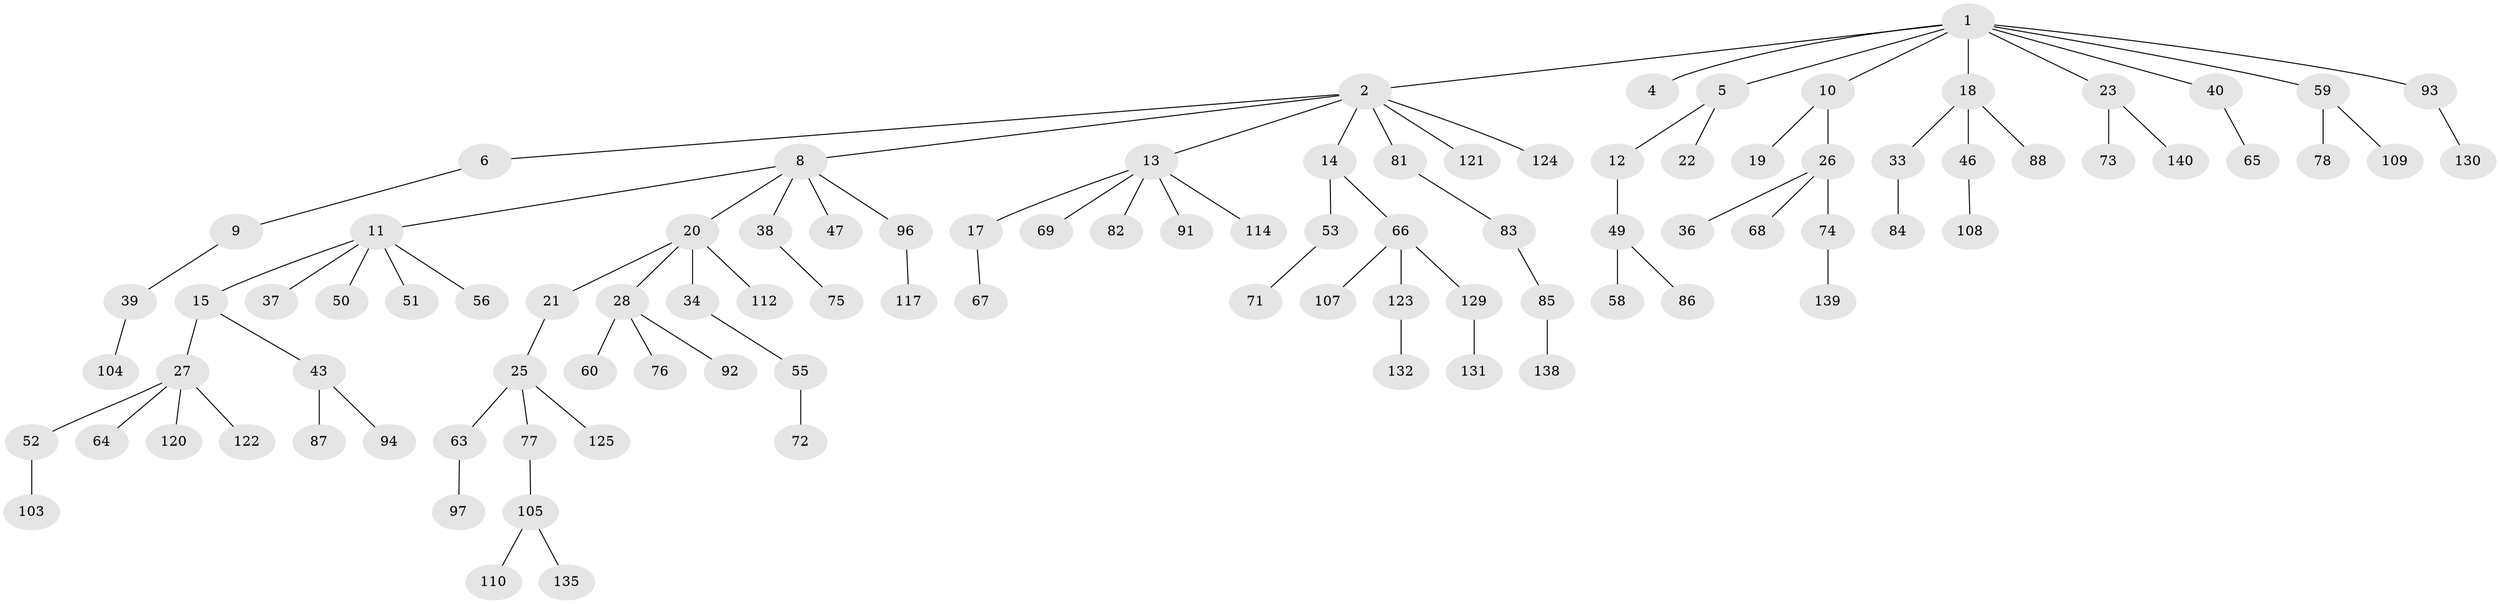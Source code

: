 // original degree distribution, {7: 0.014184397163120567, 6: 0.0070921985815602835, 4: 0.07092198581560284, 2: 0.2695035460992908, 5: 0.0425531914893617, 3: 0.10638297872340426, 1: 0.48936170212765956}
// Generated by graph-tools (version 1.1) at 2025/42/03/06/25 10:42:04]
// undirected, 97 vertices, 96 edges
graph export_dot {
graph [start="1"]
  node [color=gray90,style=filled];
  1 [super="+3"];
  2 [super="+7"];
  4 [super="+29"];
  5 [super="+95"];
  6;
  8 [super="+16"];
  9 [super="+44"];
  10;
  11 [super="+35"];
  12 [super="+32"];
  13 [super="+80"];
  14 [super="+89"];
  15 [super="+24"];
  17;
  18;
  19;
  20 [super="+106"];
  21 [super="+62"];
  22 [super="+141"];
  23 [super="+99"];
  25 [super="+31"];
  26 [super="+42"];
  27 [super="+45"];
  28 [super="+30"];
  33 [super="+41"];
  34 [super="+48"];
  36;
  37 [super="+115"];
  38;
  39 [super="+79"];
  40;
  43 [super="+70"];
  46 [super="+57"];
  47;
  49 [super="+116"];
  50 [super="+90"];
  51;
  52 [super="+54"];
  53 [super="+134"];
  55;
  56;
  58;
  59 [super="+61"];
  60 [super="+111"];
  63;
  64;
  65;
  66 [super="+100"];
  67;
  68;
  69;
  71;
  72 [super="+101"];
  73;
  74;
  75 [super="+102"];
  76 [super="+128"];
  77;
  78;
  81 [super="+133"];
  82 [super="+118"];
  83;
  84;
  85;
  86 [super="+119"];
  87;
  88 [super="+98"];
  91;
  92;
  93 [super="+126"];
  94;
  96 [super="+113"];
  97 [super="+127"];
  103;
  104;
  105 [super="+137"];
  107;
  108;
  109;
  110;
  112;
  114;
  117;
  120;
  121;
  122;
  123;
  124;
  125;
  129;
  130;
  131;
  132 [super="+136"];
  135;
  138;
  139;
  140;
  1 -- 2;
  1 -- 4;
  1 -- 10;
  1 -- 18;
  1 -- 23;
  1 -- 59;
  1 -- 40;
  1 -- 5;
  1 -- 93;
  2 -- 6;
  2 -- 14;
  2 -- 81;
  2 -- 121;
  2 -- 8;
  2 -- 124;
  2 -- 13;
  5 -- 12;
  5 -- 22;
  6 -- 9;
  8 -- 11;
  8 -- 38;
  8 -- 96;
  8 -- 20;
  8 -- 47;
  9 -- 39;
  10 -- 19;
  10 -- 26;
  11 -- 15;
  11 -- 37;
  11 -- 51;
  11 -- 56;
  11 -- 50;
  12 -- 49;
  13 -- 17;
  13 -- 69;
  13 -- 82;
  13 -- 91;
  13 -- 114;
  14 -- 53;
  14 -- 66;
  15 -- 27;
  15 -- 43;
  17 -- 67;
  18 -- 33;
  18 -- 46;
  18 -- 88;
  20 -- 21;
  20 -- 28;
  20 -- 34;
  20 -- 112;
  21 -- 25;
  23 -- 73;
  23 -- 140;
  25 -- 77;
  25 -- 125;
  25 -- 63;
  26 -- 36;
  26 -- 68;
  26 -- 74;
  27 -- 52;
  27 -- 64;
  27 -- 122;
  27 -- 120;
  28 -- 60;
  28 -- 76;
  28 -- 92;
  33 -- 84;
  34 -- 55;
  38 -- 75;
  39 -- 104;
  40 -- 65;
  43 -- 94;
  43 -- 87;
  46 -- 108;
  49 -- 58;
  49 -- 86;
  52 -- 103;
  53 -- 71;
  55 -- 72;
  59 -- 78;
  59 -- 109;
  63 -- 97;
  66 -- 123;
  66 -- 129;
  66 -- 107;
  74 -- 139;
  77 -- 105;
  81 -- 83;
  83 -- 85;
  85 -- 138;
  93 -- 130;
  96 -- 117;
  105 -- 110;
  105 -- 135;
  123 -- 132;
  129 -- 131;
}
